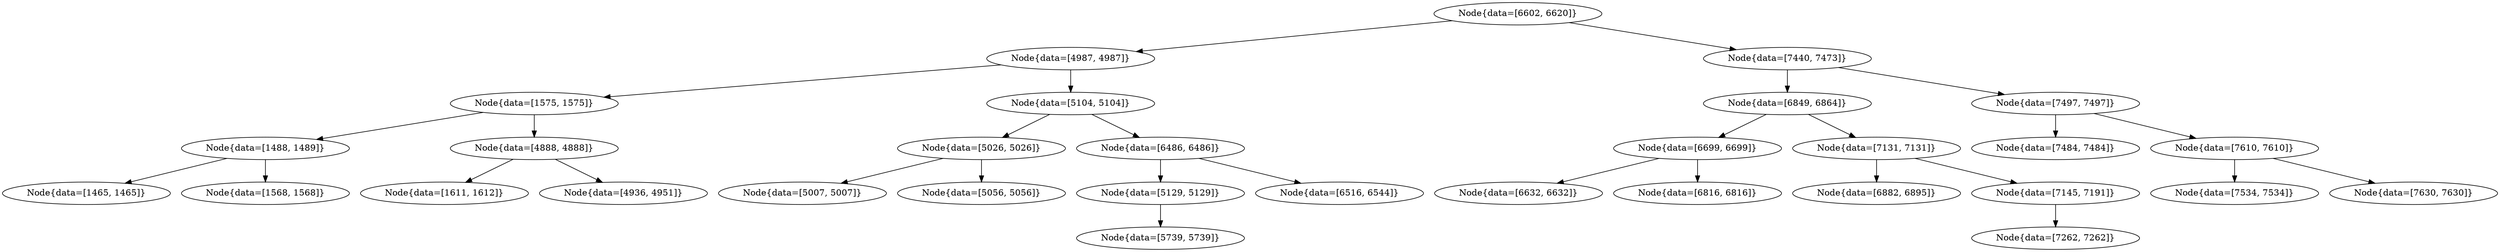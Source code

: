 digraph G{
365386570 [label="Node{data=[6602, 6620]}"]
365386570 -> 757193890
757193890 [label="Node{data=[4987, 4987]}"]
757193890 -> 1766881630
1766881630 [label="Node{data=[1575, 1575]}"]
1766881630 -> 223289918
223289918 [label="Node{data=[1488, 1489]}"]
223289918 -> 578627030
578627030 [label="Node{data=[1465, 1465]}"]
223289918 -> 26884599
26884599 [label="Node{data=[1568, 1568]}"]
1766881630 -> 1810512403
1810512403 [label="Node{data=[4888, 4888]}"]
1810512403 -> 524336002
524336002 [label="Node{data=[1611, 1612]}"]
1810512403 -> 1415081513
1415081513 [label="Node{data=[4936, 4951]}"]
757193890 -> 73244884
73244884 [label="Node{data=[5104, 5104]}"]
73244884 -> 1046292718
1046292718 [label="Node{data=[5026, 5026]}"]
1046292718 -> 609945612
609945612 [label="Node{data=[5007, 5007]}"]
1046292718 -> 862258056
862258056 [label="Node{data=[5056, 5056]}"]
73244884 -> 1515675184
1515675184 [label="Node{data=[6486, 6486]}"]
1515675184 -> 219813836
219813836 [label="Node{data=[5129, 5129]}"]
219813836 -> 1912431883
1912431883 [label="Node{data=[5739, 5739]}"]
1515675184 -> 1788822015
1788822015 [label="Node{data=[6516, 6544]}"]
365386570 -> 182002754
182002754 [label="Node{data=[7440, 7473]}"]
182002754 -> 1470166690
1470166690 [label="Node{data=[6849, 6864]}"]
1470166690 -> 1299121248
1299121248 [label="Node{data=[6699, 6699]}"]
1299121248 -> 1575957643
1575957643 [label="Node{data=[6632, 6632]}"]
1299121248 -> 517464128
517464128 [label="Node{data=[6816, 6816]}"]
1470166690 -> 1309806814
1309806814 [label="Node{data=[7131, 7131]}"]
1309806814 -> 2079015288
2079015288 [label="Node{data=[6882, 6895]}"]
1309806814 -> 1594124770
1594124770 [label="Node{data=[7145, 7191]}"]
1594124770 -> 2121287586
2121287586 [label="Node{data=[7262, 7262]}"]
182002754 -> 549076050
549076050 [label="Node{data=[7497, 7497]}"]
549076050 -> 24861116
24861116 [label="Node{data=[7484, 7484]}"]
549076050 -> 2110548744
2110548744 [label="Node{data=[7610, 7610]}"]
2110548744 -> 24997444
24997444 [label="Node{data=[7534, 7534]}"]
2110548744 -> 1892981397
1892981397 [label="Node{data=[7630, 7630]}"]
}